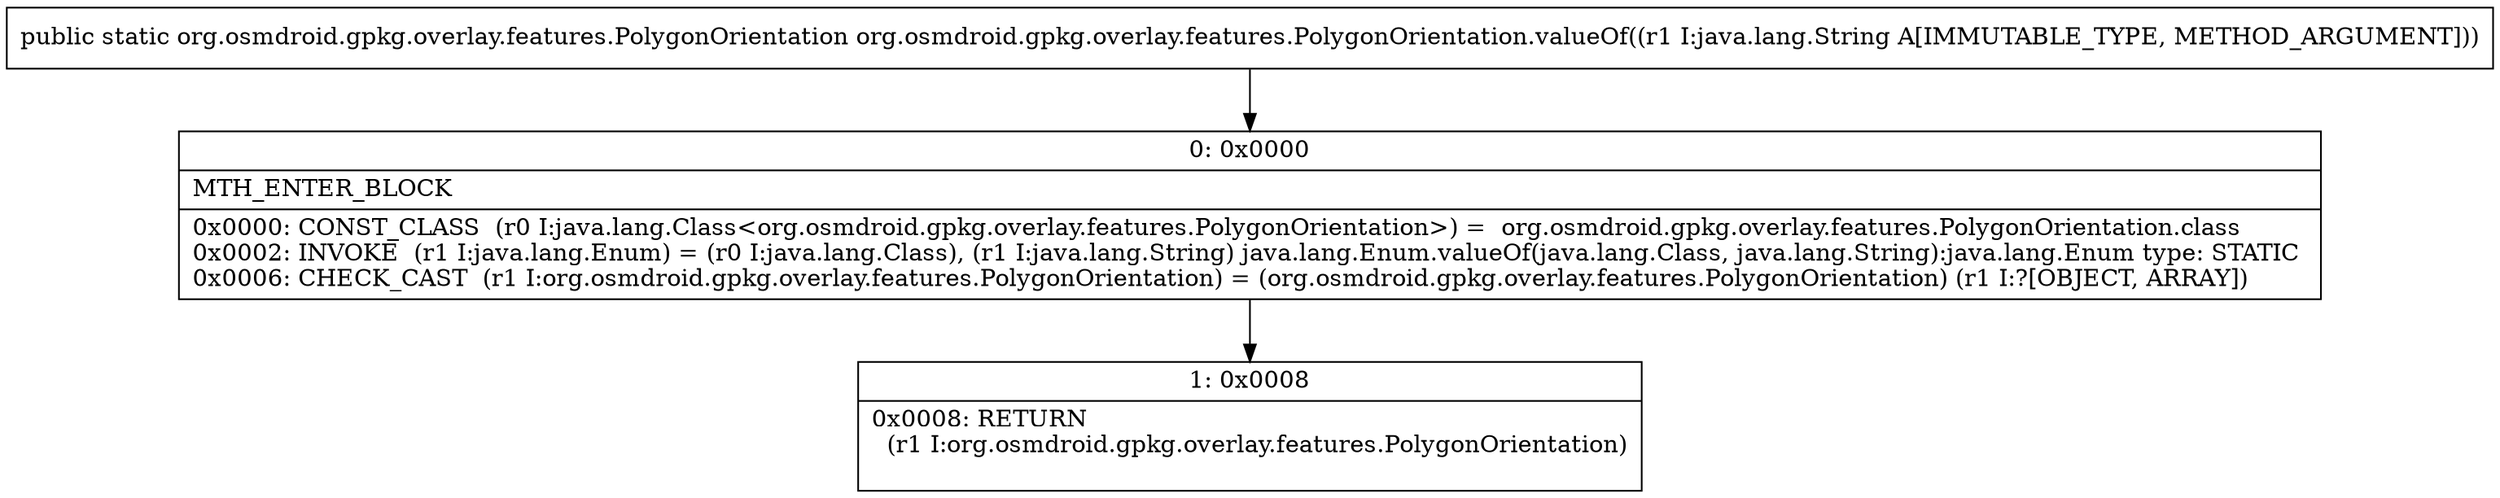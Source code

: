 digraph "CFG fororg.osmdroid.gpkg.overlay.features.PolygonOrientation.valueOf(Ljava\/lang\/String;)Lorg\/osmdroid\/gpkg\/overlay\/features\/PolygonOrientation;" {
Node_0 [shape=record,label="{0\:\ 0x0000|MTH_ENTER_BLOCK\l|0x0000: CONST_CLASS  (r0 I:java.lang.Class\<org.osmdroid.gpkg.overlay.features.PolygonOrientation\>) =  org.osmdroid.gpkg.overlay.features.PolygonOrientation.class \l0x0002: INVOKE  (r1 I:java.lang.Enum) = (r0 I:java.lang.Class), (r1 I:java.lang.String) java.lang.Enum.valueOf(java.lang.Class, java.lang.String):java.lang.Enum type: STATIC \l0x0006: CHECK_CAST  (r1 I:org.osmdroid.gpkg.overlay.features.PolygonOrientation) = (org.osmdroid.gpkg.overlay.features.PolygonOrientation) (r1 I:?[OBJECT, ARRAY]) \l}"];
Node_1 [shape=record,label="{1\:\ 0x0008|0x0008: RETURN  \l  (r1 I:org.osmdroid.gpkg.overlay.features.PolygonOrientation)\l \l}"];
MethodNode[shape=record,label="{public static org.osmdroid.gpkg.overlay.features.PolygonOrientation org.osmdroid.gpkg.overlay.features.PolygonOrientation.valueOf((r1 I:java.lang.String A[IMMUTABLE_TYPE, METHOD_ARGUMENT])) }"];
MethodNode -> Node_0;
Node_0 -> Node_1;
}

